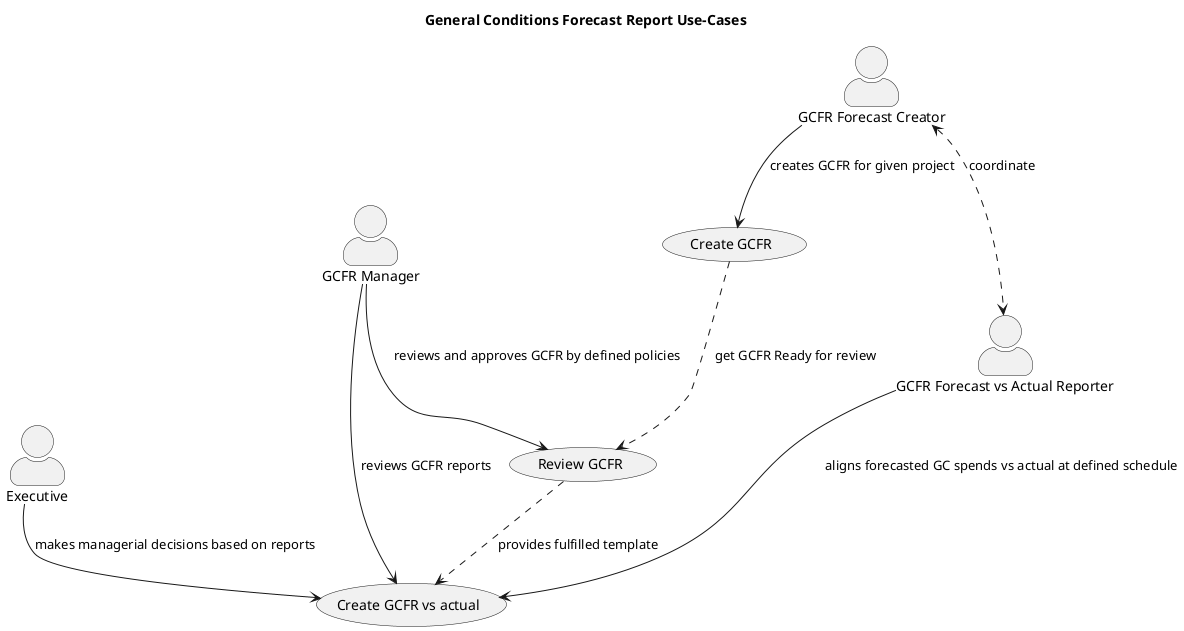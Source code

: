 @startuml 
title General Conditions Forecast Report Use-Cases

skinparam actorStyle awesome

"Executive" as CEO
"GCFR Manager" as Manager
"GCFR Forecast Creator" as Creator
"GCFR Forecast vs Actual Reporter" as Reporter


"Create GCFR" as (Create)
"Review GCFR" as (Review)
"Create GCFR vs actual" as (Report)

skinparam actorStyle awesome

Creator --> Create: creates GCFR for given project
Create ..> Review: get GCFR Ready for review
Manager --> Review: reviews and approves GCFR by defined policies
Review ..> Report: provides fulfilled template
Creator <..> Reporter: coordinate
Reporter --> Report: aligns forecasted GC spends vs actual at defined schedule
Manager --> Report: reviews GCFR reports
CEO --> Report: makes managerial decisions based on reports 

@enduml